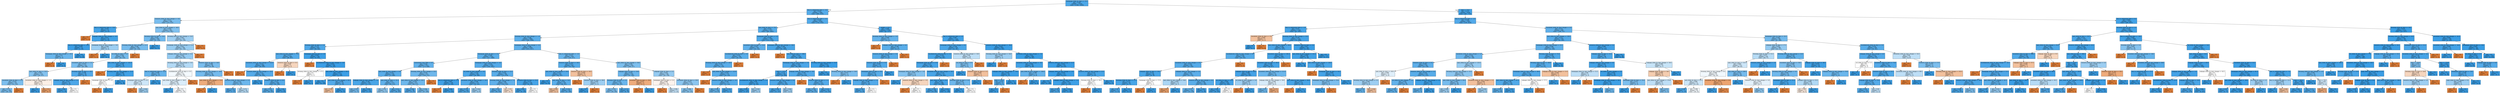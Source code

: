 digraph Tree {
node [shape=box, style="filled", color="black"] ;
0 [label="homepage_clicks_by_days <= 13.5\ngini = 0.165\nsamples = 15324\nvalue = [1386, 13938]", fillcolor="#399de5e6"] ;
1 [label="due_vs_submission_date <= -6.5\ngini = 0.219\nsamples = 7084\nvalue = [889, 6195]", fillcolor="#399de5da"] ;
0 -> 1 [labeldistance=2.5, labelangle=45, headlabel="True"] ;
2 [label="resource_clicks_by_days_change <= -6.5\ngini = 0.371\nsamples = 548\nvalue = [135, 413]", fillcolor="#399de5ac"] ;
1 -> 2 ;
3 [label="due_vs_submission_date <= -25.0\ngini = 0.103\nsamples = 55\nvalue = [3, 52]", fillcolor="#399de5f0"] ;
2 -> 3 ;
4 [label="gini = 0.0\nsamples = 1\nvalue = [1, 0]", fillcolor="#e58139ff"] ;
3 -> 4 ;
5 [label="subpage_clicks_by_days_change <= -0.5\ngini = 0.071\nsamples = 54\nvalue = [2, 52]", fillcolor="#399de5f5"] ;
3 -> 5 ;
6 [label="due_vs_submission_date <= -20.5\ngini = 0.038\nsamples = 51\nvalue = [1, 50]", fillcolor="#399de5fa"] ;
5 -> 6 ;
7 [label="homepage_clicks_by_days_change <= -25.5\ngini = 0.32\nsamples = 5\nvalue = [1, 4]", fillcolor="#399de5bf"] ;
6 -> 7 ;
8 [label="gini = 0.0\nsamples = 1\nvalue = [1, 0]", fillcolor="#e58139ff"] ;
7 -> 8 ;
9 [label="gini = 0.0\nsamples = 4\nvalue = [0, 4]", fillcolor="#399de5ff"] ;
7 -> 9 ;
10 [label="gini = 0.0\nsamples = 46\nvalue = [0, 46]", fillcolor="#399de5ff"] ;
6 -> 10 ;
11 [label="homepage_clicks_by_days_change <= -8.0\ngini = 0.444\nsamples = 3\nvalue = [1, 2]", fillcolor="#399de57f"] ;
5 -> 11 ;
12 [label="gini = 0.0\nsamples = 1\nvalue = [1, 0]", fillcolor="#e58139ff"] ;
11 -> 12 ;
13 [label="gini = 0.0\nsamples = 2\nvalue = [0, 2]", fillcolor="#399de5ff"] ;
11 -> 13 ;
14 [label="quiz_clicks_by_days_change <= -48.5\ngini = 0.392\nsamples = 493\nvalue = [132, 361]", fillcolor="#399de5a2"] ;
2 -> 14 ;
15 [label="forumng_clicks_by_days <= 16.5\ngini = 0.347\nsamples = 300\nvalue = [67, 233]", fillcolor="#399de5b6"] ;
14 -> 15 ;
16 [label="forumng_clicks_by_days_change <= 11.5\ngini = 0.361\nsamples = 283\nvalue = [67, 216]", fillcolor="#399de5b0"] ;
15 -> 16 ;
17 [label="url_clicks_by_days <= 0.5\ngini = 0.356\nsamples = 281\nvalue = [65, 216]", fillcolor="#399de5b2"] ;
16 -> 17 ;
18 [label="oucontent_clicks_by_days <= 5.5\ngini = 0.375\nsamples = 252\nvalue = [63, 189]", fillcolor="#399de5aa"] ;
17 -> 18 ;
19 [label="quiz_clicks_by_days <= 10.0\ngini = 0.397\nsamples = 216\nvalue = [59, 157]", fillcolor="#399de59f"] ;
18 -> 19 ;
20 [label="oucontent_clicks_by_days <= 4.5\ngini = 0.379\nsamples = 201\nvalue = [51, 150]", fillcolor="#399de5a8"] ;
19 -> 20 ;
21 [label="gini = 0.371\nsamples = 199\nvalue = [49, 150]", fillcolor="#399de5ac"] ;
20 -> 21 ;
22 [label="gini = 0.0\nsamples = 2\nvalue = [2, 0]", fillcolor="#e58139ff"] ;
20 -> 22 ;
23 [label="oucontent_clicks_by_days_change <= -1.5\ngini = 0.498\nsamples = 15\nvalue = [8, 7]", fillcolor="#e5813920"] ;
19 -> 23 ;
24 [label="gini = 0.0\nsamples = 5\nvalue = [0, 5]", fillcolor="#399de5ff"] ;
23 -> 24 ;
25 [label="gini = 0.32\nsamples = 10\nvalue = [8, 2]", fillcolor="#e58139bf"] ;
23 -> 25 ;
26 [label="forumng_clicks_by_days <= 10.5\ngini = 0.198\nsamples = 36\nvalue = [4, 32]", fillcolor="#399de5df"] ;
18 -> 26 ;
27 [label="subpage_clicks_by_days_change <= 5.5\ngini = 0.157\nsamples = 35\nvalue = [3, 32]", fillcolor="#399de5e7"] ;
26 -> 27 ;
28 [label="gini = 0.062\nsamples = 31\nvalue = [1, 30]", fillcolor="#399de5f6"] ;
27 -> 28 ;
29 [label="gini = 0.5\nsamples = 4\nvalue = [2, 2]", fillcolor="#e5813900"] ;
27 -> 29 ;
30 [label="gini = 0.0\nsamples = 1\nvalue = [1, 0]", fillcolor="#e58139ff"] ;
26 -> 30 ;
31 [label="quiz_clicks_by_days_change <= -231.0\ngini = 0.128\nsamples = 29\nvalue = [2, 27]", fillcolor="#399de5ec"] ;
17 -> 31 ;
32 [label="gini = 0.0\nsamples = 1\nvalue = [1, 0]", fillcolor="#e58139ff"] ;
31 -> 32 ;
33 [label="forumng_clicks_by_days_change <= -11.5\ngini = 0.069\nsamples = 28\nvalue = [1, 27]", fillcolor="#399de5f6"] ;
31 -> 33 ;
34 [label="homepage_clicks_by_days <= 3.5\ngini = 0.5\nsamples = 2\nvalue = [1, 1]", fillcolor="#e5813900"] ;
33 -> 34 ;
35 [label="gini = 0.0\nsamples = 1\nvalue = [1, 0]", fillcolor="#e58139ff"] ;
34 -> 35 ;
36 [label="gini = 0.0\nsamples = 1\nvalue = [0, 1]", fillcolor="#399de5ff"] ;
34 -> 36 ;
37 [label="gini = 0.0\nsamples = 26\nvalue = [0, 26]", fillcolor="#399de5ff"] ;
33 -> 37 ;
38 [label="gini = 0.0\nsamples = 2\nvalue = [2, 0]", fillcolor="#e58139ff"] ;
16 -> 38 ;
39 [label="gini = 0.0\nsamples = 17\nvalue = [0, 17]", fillcolor="#399de5ff"] ;
15 -> 39 ;
40 [label="forumng_clicks_by_days_change <= 14.5\ngini = 0.447\nsamples = 193\nvalue = [65, 128]", fillcolor="#399de57e"] ;
14 -> 40 ;
41 [label="homepage_clicks_by_days_change <= 11.0\ngini = 0.437\nsamples = 189\nvalue = [61, 128]", fillcolor="#399de585"] ;
40 -> 41 ;
42 [label="subpage_clicks_by_days_change <= -0.5\ngini = 0.432\nsamples = 187\nvalue = [59, 128]", fillcolor="#399de589"] ;
41 -> 42 ;
43 [label="forumng_clicks_by_days_change <= -0.5\ngini = 0.472\nsamples = 97\nvalue = [37, 60]", fillcolor="#399de562"] ;
42 -> 43 ;
44 [label="due_vs_submission_date <= -12.0\ngini = 0.298\nsamples = 33\nvalue = [6, 27]", fillcolor="#399de5c6"] ;
43 -> 44 ;
45 [label="homepage_clicks_by_days <= 0.5\ngini = 0.49\nsamples = 14\nvalue = [6, 8]", fillcolor="#399de540"] ;
44 -> 45 ;
46 [label="gini = 0.0\nsamples = 2\nvalue = [2, 0]", fillcolor="#e58139ff"] ;
45 -> 46 ;
47 [label="gini = 0.444\nsamples = 12\nvalue = [4, 8]", fillcolor="#399de57f"] ;
45 -> 47 ;
48 [label="gini = 0.0\nsamples = 19\nvalue = [0, 19]", fillcolor="#399de5ff"] ;
44 -> 48 ;
49 [label="oucollaborate_clicks_by_days <= 0.5\ngini = 0.5\nsamples = 64\nvalue = [31, 33]", fillcolor="#399de50f"] ;
43 -> 49 ;
50 [label="quiz_clicks_by_days_change <= -44.0\ngini = 0.495\nsamples = 60\nvalue = [27, 33]", fillcolor="#399de52e"] ;
49 -> 50 ;
51 [label="gini = 0.0\nsamples = 5\nvalue = [0, 5]", fillcolor="#399de5ff"] ;
50 -> 51 ;
52 [label="gini = 0.5\nsamples = 55\nvalue = [27, 28]", fillcolor="#399de509"] ;
50 -> 52 ;
53 [label="gini = 0.0\nsamples = 4\nvalue = [4, 0]", fillcolor="#e58139ff"] ;
49 -> 53 ;
54 [label="resource_clicks_by_days <= 16.0\ngini = 0.369\nsamples = 90\nvalue = [22, 68]", fillcolor="#399de5ac"] ;
42 -> 54 ;
55 [label="forumng_clicks_by_days_change <= -16.0\ngini = 0.351\nsamples = 88\nvalue = [20, 68]", fillcolor="#399de5b4"] ;
54 -> 55 ;
56 [label="quiz_clicks_by_days_change <= 15.0\ngini = 0.375\nsamples = 4\nvalue = [3, 1]", fillcolor="#e58139aa"] ;
55 -> 56 ;
57 [label="gini = 0.0\nsamples = 3\nvalue = [3, 0]", fillcolor="#e58139ff"] ;
56 -> 57 ;
58 [label="gini = 0.0\nsamples = 1\nvalue = [0, 1]", fillcolor="#399de5ff"] ;
56 -> 58 ;
59 [label="resource_clicks_by_days_change <= 2.5\ngini = 0.323\nsamples = 84\nvalue = [17, 67]", fillcolor="#399de5be"] ;
55 -> 59 ;
60 [label="gini = 0.212\nsamples = 58\nvalue = [7, 51]", fillcolor="#399de5dc"] ;
59 -> 60 ;
61 [label="gini = 0.473\nsamples = 26\nvalue = [10, 16]", fillcolor="#399de560"] ;
59 -> 61 ;
62 [label="gini = 0.0\nsamples = 2\nvalue = [2, 0]", fillcolor="#e58139ff"] ;
54 -> 62 ;
63 [label="gini = 0.0\nsamples = 2\nvalue = [2, 0]", fillcolor="#e58139ff"] ;
41 -> 63 ;
64 [label="gini = 0.0\nsamples = 4\nvalue = [4, 0]", fillcolor="#e58139ff"] ;
40 -> 64 ;
65 [label="due_vs_submission_date <= 0.5\ngini = 0.204\nsamples = 6536\nvalue = [754, 5782]", fillcolor="#399de5de"] ;
1 -> 65 ;
66 [label="quiz_clicks_by_days <= 75.5\ngini = 0.226\nsamples = 5337\nvalue = [692, 4645]", fillcolor="#399de5d9"] ;
65 -> 66 ;
67 [label="forumng_clicks_by_days_change <= -1.5\ngini = 0.246\nsamples = 3968\nvalue = [569, 3399]", fillcolor="#399de5d4"] ;
66 -> 67 ;
68 [label="forumng_clicks_by_days <= 2.5\ngini = 0.174\nsamples = 932\nvalue = [90, 842]", fillcolor="#399de5e4"] ;
67 -> 68 ;
69 [label="quiz_clicks_by_days_change <= 74.5\ngini = 0.217\nsamples = 693\nvalue = [86, 607]", fillcolor="#399de5db"] ;
68 -> 69 ;
70 [label="oucontent_clicks_by_days_change <= -155.0\ngini = 0.212\nsamples = 688\nvalue = [83, 605]", fillcolor="#399de5dc"] ;
69 -> 70 ;
71 [label="gini = 0.0\nsamples = 1\nvalue = [1, 0]", fillcolor="#e58139ff"] ;
70 -> 71 ;
72 [label="resource_clicks_by_days_change <= -13.5\ngini = 0.21\nsamples = 687\nvalue = [82, 605]", fillcolor="#399de5dc"] ;
70 -> 72 ;
73 [label="gini = 0.0\nsamples = 39\nvalue = [0, 39]", fillcolor="#399de5ff"] ;
72 -> 73 ;
74 [label="resource_clicks_by_days <= 6.5\ngini = 0.221\nsamples = 648\nvalue = [82, 566]", fillcolor="#399de5da"] ;
72 -> 74 ;
75 [label="gini = 0.237\nsamples = 583\nvalue = [80, 503]", fillcolor="#399de5d6"] ;
74 -> 75 ;
76 [label="gini = 0.06\nsamples = 65\nvalue = [2, 63]", fillcolor="#399de5f7"] ;
74 -> 76 ;
77 [label="resource_clicks_by_days <= 0.5\ngini = 0.48\nsamples = 5\nvalue = [3, 2]", fillcolor="#e5813955"] ;
69 -> 77 ;
78 [label="gini = 0.0\nsamples = 3\nvalue = [3, 0]", fillcolor="#e58139ff"] ;
77 -> 78 ;
79 [label="gini = 0.0\nsamples = 2\nvalue = [0, 2]", fillcolor="#399de5ff"] ;
77 -> 79 ;
80 [label="homepage_clicks_by_days <= 1.0\ngini = 0.033\nsamples = 239\nvalue = [4, 235]", fillcolor="#399de5fb"] ;
68 -> 80 ;
81 [label="gini = 0.0\nsamples = 1\nvalue = [1, 0]", fillcolor="#e58139ff"] ;
80 -> 81 ;
82 [label="oucollaborate_clicks_by_days_change <= -5.0\ngini = 0.025\nsamples = 238\nvalue = [3, 235]", fillcolor="#399de5fc"] ;
80 -> 82 ;
83 [label="forumng_clicks_by_days_change <= -27.5\ngini = 0.5\nsamples = 2\nvalue = [1, 1]", fillcolor="#e5813900"] ;
82 -> 83 ;
84 [label="gini = 0.0\nsamples = 1\nvalue = [1, 0]", fillcolor="#e58139ff"] ;
83 -> 84 ;
85 [label="gini = 0.0\nsamples = 1\nvalue = [0, 1]", fillcolor="#399de5ff"] ;
83 -> 85 ;
86 [label="quiz_clicks_by_days_change <= 63.5\ngini = 0.017\nsamples = 236\nvalue = [2, 234]", fillcolor="#399de5fd"] ;
82 -> 86 ;
87 [label="gini = 0.0\nsamples = 218\nvalue = [0, 218]", fillcolor="#399de5ff"] ;
86 -> 87 ;
88 [label="quiz_clicks_by_days_change <= 65.5\ngini = 0.198\nsamples = 18\nvalue = [2, 16]", fillcolor="#399de5df"] ;
86 -> 88 ;
89 [label="gini = 0.444\nsamples = 3\nvalue = [2, 1]", fillcolor="#e581397f"] ;
88 -> 89 ;
90 [label="gini = 0.0\nsamples = 15\nvalue = [0, 15]", fillcolor="#399de5ff"] ;
88 -> 90 ;
91 [label="homepage_clicks_by_days_change <= 4.5\ngini = 0.266\nsamples = 3036\nvalue = [479, 2557]", fillcolor="#399de5cf"] ;
67 -> 91 ;
92 [label="homepage_clicks_by_days <= 5.5\ngini = 0.246\nsamples = 2203\nvalue = [317, 1886]", fillcolor="#399de5d4"] ;
91 -> 92 ;
93 [label="assessment_type_TMA <= 0.5\ngini = 0.282\nsamples = 1011\nvalue = [172, 839]", fillcolor="#399de5cb"] ;
92 -> 93 ;
94 [label="quiz_clicks_by_days_change <= 4.0\ngini = 0.233\nsamples = 536\nvalue = [72, 464]", fillcolor="#399de5d7"] ;
93 -> 94 ;
95 [label="subpage_clicks_by_days_change <= -7.5\ngini = 0.136\nsamples = 163\nvalue = [12, 151]", fillcolor="#399de5eb"] ;
94 -> 95 ;
96 [label="gini = 0.351\nsamples = 22\nvalue = [5, 17]", fillcolor="#399de5b4"] ;
95 -> 96 ;
97 [label="gini = 0.094\nsamples = 141\nvalue = [7, 134]", fillcolor="#399de5f2"] ;
95 -> 97 ;
98 [label="quiz_clicks_by_days <= 31.5\ngini = 0.27\nsamples = 373\nvalue = [60, 313]", fillcolor="#399de5ce"] ;
94 -> 98 ;
99 [label="gini = 0.421\nsamples = 73\nvalue = [22, 51]", fillcolor="#399de591"] ;
98 -> 99 ;
100 [label="gini = 0.221\nsamples = 300\nvalue = [38, 262]", fillcolor="#399de5da"] ;
98 -> 100 ;
101 [label="forumng_clicks_by_days_change <= 23.5\ngini = 0.332\nsamples = 475\nvalue = [100, 375]", fillcolor="#399de5bb"] ;
93 -> 101 ;
102 [label="quiz_clicks_by_days_change <= -91.5\ngini = 0.329\nsamples = 473\nvalue = [98, 375]", fillcolor="#399de5bc"] ;
101 -> 102 ;
103 [label="gini = 0.199\nsamples = 98\nvalue = [11, 87]", fillcolor="#399de5df"] ;
102 -> 103 ;
104 [label="gini = 0.356\nsamples = 375\nvalue = [87, 288]", fillcolor="#399de5b2"] ;
102 -> 104 ;
105 [label="gini = 0.0\nsamples = 2\nvalue = [2, 0]", fillcolor="#e58139ff"] ;
101 -> 105 ;
106 [label="homepage_clicks_by_days_change <= -4.5\ngini = 0.214\nsamples = 1192\nvalue = [145, 1047]", fillcolor="#399de5dc"] ;
92 -> 106 ;
107 [label="url_clicks_by_days_change <= -0.5\ngini = 0.154\nsamples = 403\nvalue = [34, 369]", fillcolor="#399de5e8"] ;
106 -> 107 ;
108 [label="due_vs_submission_date <= -5.5\ngini = 0.061\nsamples = 128\nvalue = [4, 124]", fillcolor="#399de5f7"] ;
107 -> 108 ;
109 [label="gini = 0.0\nsamples = 1\nvalue = [1, 0]", fillcolor="#e58139ff"] ;
108 -> 109 ;
110 [label="gini = 0.046\nsamples = 127\nvalue = [3, 124]", fillcolor="#399de5f9"] ;
108 -> 110 ;
111 [label="oucontent_clicks_by_days_change <= 14.5\ngini = 0.194\nsamples = 275\nvalue = [30, 245]", fillcolor="#399de5e0"] ;
107 -> 111 ;
112 [label="gini = 0.178\nsamples = 263\nvalue = [26, 237]", fillcolor="#399de5e3"] ;
111 -> 112 ;
113 [label="gini = 0.444\nsamples = 12\nvalue = [4, 8]", fillcolor="#399de57f"] ;
111 -> 113 ;
114 [label="forumng_clicks_by_days <= 11.5\ngini = 0.242\nsamples = 789\nvalue = [111, 678]", fillcolor="#399de5d5"] ;
106 -> 114 ;
115 [label="forumng_clicks_by_days_change <= 7.5\ngini = 0.266\nsamples = 653\nvalue = [103, 550]", fillcolor="#399de5cf"] ;
114 -> 115 ;
116 [label="gini = 0.252\nsamples = 637\nvalue = [94, 543]", fillcolor="#399de5d3"] ;
115 -> 116 ;
117 [label="gini = 0.492\nsamples = 16\nvalue = [9, 7]", fillcolor="#e5813939"] ;
115 -> 117 ;
118 [label="resource_clicks_by_days <= 15.5\ngini = 0.111\nsamples = 136\nvalue = [8, 128]", fillcolor="#399de5ef"] ;
114 -> 118 ;
119 [label="gini = 0.087\nsamples = 132\nvalue = [6, 126]", fillcolor="#399de5f3"] ;
118 -> 119 ;
120 [label="gini = 0.5\nsamples = 4\nvalue = [2, 2]", fillcolor="#e5813900"] ;
118 -> 120 ;
121 [label="due_vs_submission_date <= -2.5\ngini = 0.313\nsamples = 833\nvalue = [162, 671]", fillcolor="#399de5c1"] ;
91 -> 121 ;
122 [label="resource_clicks_by_days <= 16.5\ngini = 0.227\nsamples = 407\nvalue = [53, 354]", fillcolor="#399de5d9"] ;
121 -> 122 ;
123 [label="quiz_clicks_by_days_change <= 10.0\ngini = 0.215\nsamples = 401\nvalue = [49, 352]", fillcolor="#399de5dc"] ;
122 -> 123 ;
124 [label="gini = 0.0\nsamples = 51\nvalue = [0, 51]", fillcolor="#399de5ff"] ;
123 -> 124 ;
125 [label="quiz_clicks_by_days <= 14.5\ngini = 0.241\nsamples = 350\nvalue = [49, 301]", fillcolor="#399de5d5"] ;
123 -> 125 ;
126 [label="gini = 0.444\nsamples = 3\nvalue = [2, 1]", fillcolor="#e581397f"] ;
125 -> 126 ;
127 [label="gini = 0.234\nsamples = 347\nvalue = [47, 300]", fillcolor="#399de5d7"] ;
125 -> 127 ;
128 [label="resource_clicks_by_days <= 20.5\ngini = 0.444\nsamples = 6\nvalue = [4, 2]", fillcolor="#e581397f"] ;
122 -> 128 ;
129 [label="gini = 0.0\nsamples = 3\nvalue = [3, 0]", fillcolor="#e58139ff"] ;
128 -> 129 ;
130 [label="resource_clicks_by_days <= 30.0\ngini = 0.444\nsamples = 3\nvalue = [1, 2]", fillcolor="#399de57f"] ;
128 -> 130 ;
131 [label="gini = 0.0\nsamples = 2\nvalue = [0, 2]", fillcolor="#399de5ff"] ;
130 -> 131 ;
132 [label="gini = 0.0\nsamples = 1\nvalue = [1, 0]", fillcolor="#e58139ff"] ;
130 -> 132 ;
133 [label="quiz_clicks_by_days_change <= 36.5\ngini = 0.381\nsamples = 426\nvalue = [109, 317]", fillcolor="#399de5a7"] ;
121 -> 133 ;
134 [label="subpage_clicks_by_days <= 19.0\ngini = 0.325\nsamples = 230\nvalue = [47, 183]", fillcolor="#399de5be"] ;
133 -> 134 ;
135 [label="forumng_clicks_by_days <= 2.5\ngini = 0.314\nsamples = 226\nvalue = [44, 182]", fillcolor="#399de5c1"] ;
134 -> 135 ;
136 [label="gini = 0.378\nsamples = 142\nvalue = [36, 106]", fillcolor="#399de5a8"] ;
135 -> 136 ;
137 [label="gini = 0.172\nsamples = 84\nvalue = [8, 76]", fillcolor="#399de5e4"] ;
135 -> 137 ;
138 [label="oucontent_clicks_by_days <= 29.0\ngini = 0.375\nsamples = 4\nvalue = [3, 1]", fillcolor="#e58139aa"] ;
134 -> 138 ;
139 [label="gini = 0.0\nsamples = 3\nvalue = [3, 0]", fillcolor="#e58139ff"] ;
138 -> 139 ;
140 [label="gini = 0.0\nsamples = 1\nvalue = [0, 1]", fillcolor="#399de5ff"] ;
138 -> 140 ;
141 [label="subpage_clicks_by_days <= 2.5\ngini = 0.433\nsamples = 196\nvalue = [62, 134]", fillcolor="#399de589"] ;
133 -> 141 ;
142 [label="homepage_clicks_by_days <= 5.5\ngini = 0.499\nsamples = 21\nvalue = [11, 10]", fillcolor="#e5813917"] ;
141 -> 142 ;
143 [label="gini = 0.0\nsamples = 4\nvalue = [4, 0]", fillcolor="#e58139ff"] ;
142 -> 143 ;
144 [label="gini = 0.484\nsamples = 17\nvalue = [7, 10]", fillcolor="#399de54d"] ;
142 -> 144 ;
145 [label="oucontent_clicks_by_days <= 20.0\ngini = 0.413\nsamples = 175\nvalue = [51, 124]", fillcolor="#399de596"] ;
141 -> 145 ;
146 [label="gini = 0.406\nsamples = 173\nvalue = [49, 124]", fillcolor="#399de59a"] ;
145 -> 146 ;
147 [label="gini = 0.0\nsamples = 2\nvalue = [2, 0]", fillcolor="#e58139ff"] ;
145 -> 147 ;
148 [label="homepage_clicks_by_days <= 5.5\ngini = 0.164\nsamples = 1369\nvalue = [123, 1246]", fillcolor="#399de5e6"] ;
66 -> 148 ;
149 [label="oucontent_clicks_by_days <= 23.0\ngini = 0.267\nsamples = 183\nvalue = [29, 154]", fillcolor="#399de5cf"] ;
148 -> 149 ;
150 [label="oucollaborate_clicks_by_days <= 3.5\ngini = 0.247\nsamples = 180\nvalue = [26, 154]", fillcolor="#399de5d4"] ;
149 -> 150 ;
151 [label="forumng_clicks_by_days_change <= -43.0\ngini = 0.24\nsamples = 179\nvalue = [25, 154]", fillcolor="#399de5d6"] ;
150 -> 151 ;
152 [label="gini = 0.0\nsamples = 1\nvalue = [1, 0]", fillcolor="#e58139ff"] ;
151 -> 152 ;
153 [label="quiz_clicks_by_days_change <= -113.0\ngini = 0.233\nsamples = 178\nvalue = [24, 154]", fillcolor="#399de5d7"] ;
151 -> 153 ;
154 [label="gini = 0.0\nsamples = 1\nvalue = [1, 0]", fillcolor="#e58139ff"] ;
153 -> 154 ;
155 [label="resource_clicks_by_days_change <= -0.5\ngini = 0.226\nsamples = 177\nvalue = [23, 154]", fillcolor="#399de5d9"] ;
153 -> 155 ;
156 [label="gini = 0.295\nsamples = 100\nvalue = [18, 82]", fillcolor="#399de5c7"] ;
155 -> 156 ;
157 [label="gini = 0.121\nsamples = 77\nvalue = [5, 72]", fillcolor="#399de5ed"] ;
155 -> 157 ;
158 [label="gini = 0.0\nsamples = 1\nvalue = [1, 0]", fillcolor="#e58139ff"] ;
150 -> 158 ;
159 [label="gini = 0.0\nsamples = 3\nvalue = [3, 0]", fillcolor="#e58139ff"] ;
149 -> 159 ;
160 [label="homepage_clicks_by_days_change <= -50.5\ngini = 0.146\nsamples = 1186\nvalue = [94, 1092]", fillcolor="#399de5e9"] ;
148 -> 160 ;
161 [label="gini = 0.0\nsamples = 1\nvalue = [1, 0]", fillcolor="#e58139ff"] ;
160 -> 161 ;
162 [label="quiz_clicks_by_days <= 199.5\ngini = 0.145\nsamples = 1185\nvalue = [93, 1092]", fillcolor="#399de5e9"] ;
160 -> 162 ;
163 [label="homepage_clicks_by_days_change <= 2.5\ngini = 0.159\nsamples = 1055\nvalue = [92, 963]", fillcolor="#399de5e7"] ;
162 -> 163 ;
164 [label="date <= 123.0\ngini = 0.114\nsamples = 542\nvalue = [33, 509]", fillcolor="#399de5ee"] ;
163 -> 164 ;
165 [label="oucollaborate_clicks_by_days_change <= 2.5\ngini = 0.06\nsamples = 257\nvalue = [8, 249]", fillcolor="#399de5f7"] ;
164 -> 165 ;
166 [label="gini = 0.054\nsamples = 254\nvalue = [7, 247]", fillcolor="#399de5f8"] ;
165 -> 166 ;
167 [label="gini = 0.444\nsamples = 3\nvalue = [1, 2]", fillcolor="#399de57f"] ;
165 -> 167 ;
168 [label="resource_clicks_by_days_change <= 4.5\ngini = 0.16\nsamples = 285\nvalue = [25, 260]", fillcolor="#399de5e6"] ;
164 -> 168 ;
169 [label="gini = 0.142\nsamples = 273\nvalue = [21, 252]", fillcolor="#399de5ea"] ;
168 -> 169 ;
170 [label="gini = 0.444\nsamples = 12\nvalue = [4, 8]", fillcolor="#399de57f"] ;
168 -> 170 ;
171 [label="subpage_clicks_by_days_change <= -9.0\ngini = 0.204\nsamples = 513\nvalue = [59, 454]", fillcolor="#399de5de"] ;
163 -> 171 ;
172 [label="gini = 0.0\nsamples = 1\nvalue = [1, 0]", fillcolor="#e58139ff"] ;
171 -> 172 ;
173 [label="resource_clicks_by_days <= 1.5\ngini = 0.201\nsamples = 512\nvalue = [58, 454]", fillcolor="#399de5de"] ;
171 -> 173 ;
174 [label="gini = 0.256\nsamples = 265\nvalue = [40, 225]", fillcolor="#399de5d2"] ;
173 -> 174 ;
175 [label="gini = 0.135\nsamples = 247\nvalue = [18, 229]", fillcolor="#399de5eb"] ;
173 -> 175 ;
176 [label="forumng_clicks_by_days_change <= 15.0\ngini = 0.015\nsamples = 130\nvalue = [1, 129]", fillcolor="#399de5fd"] ;
162 -> 176 ;
177 [label="gini = 0.0\nsamples = 126\nvalue = [0, 126]", fillcolor="#399de5ff"] ;
176 -> 177 ;
178 [label="forumng_clicks_by_days_change <= 18.0\ngini = 0.375\nsamples = 4\nvalue = [1, 3]", fillcolor="#399de5aa"] ;
176 -> 178 ;
179 [label="gini = 0.0\nsamples = 1\nvalue = [1, 0]", fillcolor="#e58139ff"] ;
178 -> 179 ;
180 [label="gini = 0.0\nsamples = 3\nvalue = [0, 3]", fillcolor="#399de5ff"] ;
178 -> 180 ;
181 [label="weight <= 8.5\ngini = 0.098\nsamples = 1199\nvalue = [62, 1137]", fillcolor="#399de5f1"] ;
65 -> 181 ;
182 [label="forumng_clicks_by_days_change <= -5.5\ngini = 0.289\nsamples = 57\nvalue = [10, 47]", fillcolor="#399de5c9"] ;
181 -> 182 ;
183 [label="gini = 0.0\nsamples = 2\nvalue = [2, 0]", fillcolor="#e58139ff"] ;
182 -> 183 ;
184 [label="subpage_clicks_by_days_change <= 8.5\ngini = 0.249\nsamples = 55\nvalue = [8, 47]", fillcolor="#399de5d4"] ;
182 -> 184 ;
185 [label="resource_clicks_by_days_change <= 3.5\ngini = 0.226\nsamples = 54\nvalue = [7, 47]", fillcolor="#399de5d9"] ;
184 -> 185 ;
186 [label="resource_clicks_by_days <= 0.5\ngini = 0.201\nsamples = 53\nvalue = [6, 47]", fillcolor="#399de5de"] ;
185 -> 186 ;
187 [label="homepage_clicks_by_days <= 6.5\ngini = 0.227\nsamples = 46\nvalue = [6, 40]", fillcolor="#399de5d9"] ;
186 -> 187 ;
188 [label="subpage_clicks_by_days_change <= 1.5\ngini = 0.198\nsamples = 45\nvalue = [5, 40]", fillcolor="#399de5df"] ;
187 -> 188 ;
189 [label="gini = 0.169\nsamples = 43\nvalue = [4, 39]", fillcolor="#399de5e5"] ;
188 -> 189 ;
190 [label="gini = 0.5\nsamples = 2\nvalue = [1, 1]", fillcolor="#e5813900"] ;
188 -> 190 ;
191 [label="gini = 0.0\nsamples = 1\nvalue = [1, 0]", fillcolor="#e58139ff"] ;
187 -> 191 ;
192 [label="gini = 0.0\nsamples = 7\nvalue = [0, 7]", fillcolor="#399de5ff"] ;
186 -> 192 ;
193 [label="gini = 0.0\nsamples = 1\nvalue = [1, 0]", fillcolor="#e58139ff"] ;
185 -> 193 ;
194 [label="gini = 0.0\nsamples = 1\nvalue = [1, 0]", fillcolor="#e58139ff"] ;
184 -> 194 ;
195 [label="due_vs_submission_date <= 1.5\ngini = 0.087\nsamples = 1142\nvalue = [52, 1090]", fillcolor="#399de5f3"] ;
181 -> 195 ;
196 [label="homepage_clicks_by_days_change <= 8.5\ngini = 0.144\nsamples = 539\nvalue = [42, 497]", fillcolor="#399de5e9"] ;
195 -> 196 ;
197 [label="oucollaborate_clicks_by_days <= 5.5\ngini = 0.133\nsamples = 529\nvalue = [38, 491]", fillcolor="#399de5eb"] ;
196 -> 197 ;
198 [label="homepage_clicks_by_days <= 0.5\ngini = 0.13\nsamples = 528\nvalue = [37, 491]", fillcolor="#399de5ec"] ;
197 -> 198 ;
199 [label="homepage_clicks_by_days_change <= -2.0\ngini = 0.397\nsamples = 11\nvalue = [3, 8]", fillcolor="#399de59f"] ;
198 -> 199 ;
200 [label="gini = 0.0\nsamples = 6\nvalue = [0, 6]", fillcolor="#399de5ff"] ;
199 -> 200 ;
201 [label="resource_clicks_by_days_change <= -0.5\ngini = 0.48\nsamples = 5\nvalue = [3, 2]", fillcolor="#e5813955"] ;
199 -> 201 ;
202 [label="gini = 0.0\nsamples = 1\nvalue = [1, 0]", fillcolor="#e58139ff"] ;
201 -> 202 ;
203 [label="gini = 0.5\nsamples = 4\nvalue = [2, 2]", fillcolor="#e5813900"] ;
201 -> 203 ;
204 [label="oucontent_clicks_by_days_change <= 19.5\ngini = 0.123\nsamples = 517\nvalue = [34, 483]", fillcolor="#399de5ed"] ;
198 -> 204 ;
205 [label="quiz_clicks_by_days <= 8.5\ngini = 0.113\nsamples = 498\nvalue = [30, 468]", fillcolor="#399de5ef"] ;
204 -> 205 ;
206 [label="gini = 0.138\nsamples = 389\nvalue = [29, 360]", fillcolor="#399de5ea"] ;
205 -> 206 ;
207 [label="gini = 0.018\nsamples = 109\nvalue = [1, 108]", fillcolor="#399de5fd"] ;
205 -> 207 ;
208 [label="forumng_clicks_by_days <= 4.5\ngini = 0.332\nsamples = 19\nvalue = [4, 15]", fillcolor="#399de5bb"] ;
204 -> 208 ;
209 [label="gini = 0.0\nsamples = 11\nvalue = [0, 11]", fillcolor="#399de5ff"] ;
208 -> 209 ;
210 [label="gini = 0.5\nsamples = 8\nvalue = [4, 4]", fillcolor="#e5813900"] ;
208 -> 210 ;
211 [label="gini = 0.0\nsamples = 1\nvalue = [1, 0]", fillcolor="#e58139ff"] ;
197 -> 211 ;
212 [label="resource_clicks_by_days_change <= 16.0\ngini = 0.48\nsamples = 10\nvalue = [4, 6]", fillcolor="#399de555"] ;
196 -> 212 ;
213 [label="url_clicks_by_days <= 0.5\ngini = 0.375\nsamples = 8\nvalue = [2, 6]", fillcolor="#399de5aa"] ;
212 -> 213 ;
214 [label="gini = 0.0\nsamples = 5\nvalue = [0, 5]", fillcolor="#399de5ff"] ;
213 -> 214 ;
215 [label="resource_clicks_by_days <= 1.5\ngini = 0.444\nsamples = 3\nvalue = [2, 1]", fillcolor="#e581397f"] ;
213 -> 215 ;
216 [label="gini = 0.0\nsamples = 1\nvalue = [0, 1]", fillcolor="#399de5ff"] ;
215 -> 216 ;
217 [label="gini = 0.0\nsamples = 2\nvalue = [2, 0]", fillcolor="#e58139ff"] ;
215 -> 217 ;
218 [label="gini = 0.0\nsamples = 2\nvalue = [2, 0]", fillcolor="#e58139ff"] ;
212 -> 218 ;
219 [label="resource_clicks_by_days_change <= -36.0\ngini = 0.033\nsamples = 603\nvalue = [10, 593]", fillcolor="#399de5fb"] ;
195 -> 219 ;
220 [label="forumng_clicks_by_days_change <= 24.0\ngini = 0.444\nsamples = 3\nvalue = [1, 2]", fillcolor="#399de57f"] ;
219 -> 220 ;
221 [label="gini = 0.0\nsamples = 2\nvalue = [0, 2]", fillcolor="#399de5ff"] ;
220 -> 221 ;
222 [label="gini = 0.0\nsamples = 1\nvalue = [1, 0]", fillcolor="#e58139ff"] ;
220 -> 222 ;
223 [label="oucontent_clicks_by_days_change <= -7.5\ngini = 0.03\nsamples = 600\nvalue = [9, 591]", fillcolor="#399de5fb"] ;
219 -> 223 ;
224 [label="oucontent_clicks_by_days_change <= -9.5\ngini = 0.083\nsamples = 69\nvalue = [3, 66]", fillcolor="#399de5f3"] ;
223 -> 224 ;
225 [label="subpage_clicks_by_days_change <= -14.5\ngini = 0.034\nsamples = 58\nvalue = [1, 57]", fillcolor="#399de5fb"] ;
224 -> 225 ;
226 [label="date <= 154.5\ngini = 0.219\nsamples = 8\nvalue = [1, 7]", fillcolor="#399de5db"] ;
225 -> 226 ;
227 [label="gini = 0.0\nsamples = 7\nvalue = [0, 7]", fillcolor="#399de5ff"] ;
226 -> 227 ;
228 [label="gini = 0.0\nsamples = 1\nvalue = [1, 0]", fillcolor="#e58139ff"] ;
226 -> 228 ;
229 [label="gini = 0.0\nsamples = 50\nvalue = [0, 50]", fillcolor="#399de5ff"] ;
225 -> 229 ;
230 [label="quiz_clicks_by_days_change <= -104.0\ngini = 0.298\nsamples = 11\nvalue = [2, 9]", fillcolor="#399de5c6"] ;
224 -> 230 ;
231 [label="gini = 0.0\nsamples = 2\nvalue = [2, 0]", fillcolor="#e58139ff"] ;
230 -> 231 ;
232 [label="gini = 0.0\nsamples = 9\nvalue = [0, 9]", fillcolor="#399de5ff"] ;
230 -> 232 ;
233 [label="resource_clicks_by_days_change <= 11.5\ngini = 0.022\nsamples = 531\nvalue = [6, 525]", fillcolor="#399de5fc"] ;
223 -> 233 ;
234 [label="subpage_clicks_by_days_change <= -3.5\ngini = 0.019\nsamples = 517\nvalue = [5, 512]", fillcolor="#399de5fd"] ;
233 -> 234 ;
235 [label="gini = 0.0\nsamples = 194\nvalue = [0, 194]", fillcolor="#399de5ff"] ;
234 -> 235 ;
236 [label="subpage_clicks_by_days_change <= -2.5\ngini = 0.03\nsamples = 323\nvalue = [5, 318]", fillcolor="#399de5fb"] ;
234 -> 236 ;
237 [label="gini = 0.139\nsamples = 40\nvalue = [3, 37]", fillcolor="#399de5ea"] ;
236 -> 237 ;
238 [label="gini = 0.014\nsamples = 283\nvalue = [2, 281]", fillcolor="#399de5fd"] ;
236 -> 238 ;
239 [label="resource_clicks_by_days_change <= 12.5\ngini = 0.133\nsamples = 14\nvalue = [1, 13]", fillcolor="#399de5eb"] ;
233 -> 239 ;
240 [label="forumng_clicks_by_days <= 29.5\ngini = 0.5\nsamples = 2\nvalue = [1, 1]", fillcolor="#e5813900"] ;
239 -> 240 ;
241 [label="gini = 0.0\nsamples = 1\nvalue = [1, 0]", fillcolor="#e58139ff"] ;
240 -> 241 ;
242 [label="gini = 0.0\nsamples = 1\nvalue = [0, 1]", fillcolor="#399de5ff"] ;
240 -> 242 ;
243 [label="gini = 0.0\nsamples = 12\nvalue = [0, 12]", fillcolor="#399de5ff"] ;
239 -> 243 ;
244 [label="date <= 25.0\ngini = 0.113\nsamples = 8240\nvalue = [497, 7743]", fillcolor="#399de5ef"] ;
0 -> 244 [labeldistance=2.5, labelangle=-45, headlabel="False"] ;
245 [label="due_vs_submission_date <= -2.5\ngini = 0.199\nsamples = 2047\nvalue = [229, 1818]", fillcolor="#399de5df"] ;
244 -> 245 ;
246 [label="due_vs_submission_date <= -5.5\ngini = 0.131\nsamples = 1148\nvalue = [81, 1067]", fillcolor="#399de5ec"] ;
245 -> 246 ;
247 [label="oucontent_clicks_by_days <= 2.0\ngini = 0.444\nsamples = 3\nvalue = [2, 1]", fillcolor="#e581397f"] ;
246 -> 247 ;
248 [label="gini = 0.0\nsamples = 1\nvalue = [0, 1]", fillcolor="#399de5ff"] ;
247 -> 248 ;
249 [label="gini = 0.0\nsamples = 2\nvalue = [2, 0]", fillcolor="#e58139ff"] ;
247 -> 249 ;
250 [label="forumng_clicks_by_days_change <= 53.5\ngini = 0.128\nsamples = 1145\nvalue = [79, 1066]", fillcolor="#399de5ec"] ;
246 -> 250 ;
251 [label="quiz_clicks_by_days_change <= 80.5\ngini = 0.149\nsamples = 948\nvalue = [77, 871]", fillcolor="#399de5e8"] ;
250 -> 251 ;
252 [label="oucollaborate_clicks_by_days_change <= 6.5\ngini = 0.226\nsamples = 292\nvalue = [38, 254]", fillcolor="#399de5d9"] ;
251 -> 252 ;
253 [label="oucontent_clicks_by_days_change <= 0.5\ngini = 0.222\nsamples = 291\nvalue = [37, 254]", fillcolor="#399de5da"] ;
252 -> 253 ;
254 [label="subpage_clicks_by_days <= 19.5\ngini = 0.133\nsamples = 84\nvalue = [6, 78]", fillcolor="#399de5eb"] ;
253 -> 254 ;
255 [label="forumng_clicks_by_days <= 11.5\ngini = 0.115\nsamples = 82\nvalue = [5, 77]", fillcolor="#399de5ee"] ;
254 -> 255 ;
256 [label="gini = 0.16\nsamples = 57\nvalue = [5, 52]", fillcolor="#399de5e6"] ;
255 -> 256 ;
257 [label="gini = 0.0\nsamples = 25\nvalue = [0, 25]", fillcolor="#399de5ff"] ;
255 -> 257 ;
258 [label="homepage_clicks_by_days <= 27.0\ngini = 0.5\nsamples = 2\nvalue = [1, 1]", fillcolor="#e5813900"] ;
254 -> 258 ;
259 [label="gini = 0.0\nsamples = 1\nvalue = [1, 0]", fillcolor="#e58139ff"] ;
258 -> 259 ;
260 [label="gini = 0.0\nsamples = 1\nvalue = [0, 1]", fillcolor="#399de5ff"] ;
258 -> 260 ;
261 [label="subpage_clicks_by_days_change <= 2.5\ngini = 0.255\nsamples = 207\nvalue = [31, 176]", fillcolor="#399de5d2"] ;
253 -> 261 ;
262 [label="quiz_clicks_by_days_change <= 36.0\ngini = 0.463\nsamples = 11\nvalue = [4, 7]", fillcolor="#399de56d"] ;
261 -> 262 ;
263 [label="gini = 0.32\nsamples = 5\nvalue = [4, 1]", fillcolor="#e58139bf"] ;
262 -> 263 ;
264 [label="gini = 0.0\nsamples = 6\nvalue = [0, 6]", fillcolor="#399de5ff"] ;
262 -> 264 ;
265 [label="resource_clicks_by_days_change <= 8.5\ngini = 0.238\nsamples = 196\nvalue = [27, 169]", fillcolor="#399de5d6"] ;
261 -> 265 ;
266 [label="gini = 0.272\nsamples = 154\nvalue = [25, 129]", fillcolor="#399de5ce"] ;
265 -> 266 ;
267 [label="gini = 0.091\nsamples = 42\nvalue = [2, 40]", fillcolor="#399de5f2"] ;
265 -> 267 ;
268 [label="gini = 0.0\nsamples = 1\nvalue = [1, 0]", fillcolor="#e58139ff"] ;
252 -> 268 ;
269 [label="oucontent_clicks_by_days <= 592.5\ngini = 0.112\nsamples = 656\nvalue = [39, 617]", fillcolor="#399de5ef"] ;
251 -> 269 ;
270 [label="oucontent_clicks_by_days <= 93.5\ngini = 0.109\nsamples = 655\nvalue = [38, 617]", fillcolor="#399de5ef"] ;
269 -> 270 ;
271 [label="subpage_clicks_by_days <= 46.5\ngini = 0.099\nsamples = 630\nvalue = [33, 597]", fillcolor="#399de5f1"] ;
270 -> 271 ;
272 [label="url_clicks_by_days <= 13.0\ngini = 0.094\nsamples = 624\nvalue = [31, 593]", fillcolor="#399de5f2"] ;
271 -> 272 ;
273 [label="gini = 0.092\nsamples = 622\nvalue = [30, 592]", fillcolor="#399de5f2"] ;
272 -> 273 ;
274 [label="gini = 0.5\nsamples = 2\nvalue = [1, 1]", fillcolor="#e5813900"] ;
272 -> 274 ;
275 [label="url_clicks_by_days_change <= 3.0\ngini = 0.444\nsamples = 6\nvalue = [2, 4]", fillcolor="#399de57f"] ;
271 -> 275 ;
276 [label="gini = 0.0\nsamples = 2\nvalue = [2, 0]", fillcolor="#e58139ff"] ;
275 -> 276 ;
277 [label="gini = 0.0\nsamples = 4\nvalue = [0, 4]", fillcolor="#399de5ff"] ;
275 -> 277 ;
278 [label="oucontent_clicks_by_days_change <= 111.0\ngini = 0.32\nsamples = 25\nvalue = [5, 20]", fillcolor="#399de5bf"] ;
270 -> 278 ;
279 [label="subpage_clicks_by_days_change <= 18.0\ngini = 0.494\nsamples = 9\nvalue = [4, 5]", fillcolor="#399de533"] ;
278 -> 279 ;
280 [label="gini = 0.32\nsamples = 5\nvalue = [1, 4]", fillcolor="#399de5bf"] ;
279 -> 280 ;
281 [label="gini = 0.375\nsamples = 4\nvalue = [3, 1]", fillcolor="#e58139aa"] ;
279 -> 281 ;
282 [label="quiz_clicks_by_days_change <= 84.0\ngini = 0.117\nsamples = 16\nvalue = [1, 15]", fillcolor="#399de5ee"] ;
278 -> 282 ;
283 [label="gini = 0.0\nsamples = 1\nvalue = [1, 0]", fillcolor="#e58139ff"] ;
282 -> 283 ;
284 [label="gini = 0.0\nsamples = 15\nvalue = [0, 15]", fillcolor="#399de5ff"] ;
282 -> 284 ;
285 [label="gini = 0.0\nsamples = 1\nvalue = [1, 0]", fillcolor="#e58139ff"] ;
269 -> 285 ;
286 [label="resource_clicks_by_days <= 3.5\ngini = 0.02\nsamples = 197\nvalue = [2, 195]", fillcolor="#399de5fc"] ;
250 -> 286 ;
287 [label="quiz_clicks_by_days_change <= 121.5\ngini = 0.064\nsamples = 60\nvalue = [2, 58]", fillcolor="#399de5f6"] ;
286 -> 287 ;
288 [label="gini = 0.0\nsamples = 38\nvalue = [0, 38]", fillcolor="#399de5ff"] ;
287 -> 288 ;
289 [label="quiz_clicks_by_days_change <= 128.0\ngini = 0.165\nsamples = 22\nvalue = [2, 20]", fillcolor="#399de5e6"] ;
287 -> 289 ;
290 [label="gini = 0.0\nsamples = 1\nvalue = [1, 0]", fillcolor="#e58139ff"] ;
289 -> 290 ;
291 [label="homepage_clicks_by_days <= 35.5\ngini = 0.091\nsamples = 21\nvalue = [1, 20]", fillcolor="#399de5f2"] ;
289 -> 291 ;
292 [label="homepage_clicks_by_days_change <= 33.0\ngini = 0.375\nsamples = 4\nvalue = [1, 3]", fillcolor="#399de5aa"] ;
291 -> 292 ;
293 [label="gini = 0.0\nsamples = 3\nvalue = [0, 3]", fillcolor="#399de5ff"] ;
292 -> 293 ;
294 [label="gini = 0.0\nsamples = 1\nvalue = [1, 0]", fillcolor="#e58139ff"] ;
292 -> 294 ;
295 [label="gini = 0.0\nsamples = 17\nvalue = [0, 17]", fillcolor="#399de5ff"] ;
291 -> 295 ;
296 [label="gini = 0.0\nsamples = 137\nvalue = [0, 137]", fillcolor="#399de5ff"] ;
286 -> 296 ;
297 [label="oucontent_clicks_by_days_change <= 5.5\ngini = 0.275\nsamples = 899\nvalue = [148, 751]", fillcolor="#399de5cd"] ;
245 -> 297 ;
298 [label="quiz_clicks_by_days_change <= 126.5\ngini = 0.213\nsamples = 504\nvalue = [61, 443]", fillcolor="#399de5dc"] ;
297 -> 298 ;
299 [label="homepage_clicks_by_days_change <= 22.5\ngini = 0.264\nsamples = 332\nvalue = [52, 280]", fillcolor="#399de5d0"] ;
298 -> 299 ;
300 [label="oucontent_clicks_by_days_change <= 1.5\ngini = 0.319\nsamples = 186\nvalue = [37, 149]", fillcolor="#399de5c0"] ;
299 -> 300 ;
301 [label="resource_clicks_by_days <= 0.5\ngini = 0.265\nsamples = 140\nvalue = [22, 118]", fillcolor="#399de5cf"] ;
300 -> 301 ;
302 [label="quiz_clicks_by_days <= 105.5\ngini = 0.496\nsamples = 11\nvalue = [5, 6]", fillcolor="#399de52a"] ;
301 -> 302 ;
303 [label="forumng_clicks_by_days_change <= 5.5\ngini = 0.444\nsamples = 9\nvalue = [3, 6]", fillcolor="#399de57f"] ;
302 -> 303 ;
304 [label="gini = 0.278\nsamples = 6\nvalue = [1, 5]", fillcolor="#399de5cc"] ;
303 -> 304 ;
305 [label="gini = 0.444\nsamples = 3\nvalue = [2, 1]", fillcolor="#e581397f"] ;
303 -> 305 ;
306 [label="gini = 0.0\nsamples = 2\nvalue = [2, 0]", fillcolor="#e58139ff"] ;
302 -> 306 ;
307 [label="resource_clicks_by_days_change <= 5.5\ngini = 0.229\nsamples = 129\nvalue = [17, 112]", fillcolor="#399de5d8"] ;
301 -> 307 ;
308 [label="url_clicks_by_days_change <= 2.5\ngini = 0.282\nsamples = 94\nvalue = [16, 78]", fillcolor="#399de5cb"] ;
307 -> 308 ;
309 [label="gini = 0.258\nsamples = 92\nvalue = [14, 78]", fillcolor="#399de5d1"] ;
308 -> 309 ;
310 [label="gini = 0.0\nsamples = 2\nvalue = [2, 0]", fillcolor="#e58139ff"] ;
308 -> 310 ;
311 [label="subpage_clicks_by_days_change <= 5.5\ngini = 0.056\nsamples = 35\nvalue = [1, 34]", fillcolor="#399de5f8"] ;
307 -> 311 ;
312 [label="gini = 0.278\nsamples = 6\nvalue = [1, 5]", fillcolor="#399de5cc"] ;
311 -> 312 ;
313 [label="gini = 0.0\nsamples = 29\nvalue = [0, 29]", fillcolor="#399de5ff"] ;
311 -> 313 ;
314 [label="quiz_clicks_by_days_change <= 123.5\ngini = 0.44\nsamples = 46\nvalue = [15, 31]", fillcolor="#399de584"] ;
300 -> 314 ;
315 [label="forumng_clicks_by_days_change <= 22.5\ngini = 0.416\nsamples = 44\nvalue = [13, 31]", fillcolor="#399de594"] ;
314 -> 315 ;
316 [label="quiz_clicks_by_days_change <= 85.0\ngini = 0.361\nsamples = 38\nvalue = [9, 29]", fillcolor="#399de5b0"] ;
315 -> 316 ;
317 [label="gini = 0.444\nsamples = 27\nvalue = [9, 18]", fillcolor="#399de57f"] ;
316 -> 317 ;
318 [label="gini = 0.0\nsamples = 11\nvalue = [0, 11]", fillcolor="#399de5ff"] ;
316 -> 318 ;
319 [label="oucontent_clicks_by_days_change <= 2.5\ngini = 0.444\nsamples = 6\nvalue = [4, 2]", fillcolor="#e581397f"] ;
315 -> 319 ;
320 [label="gini = 0.0\nsamples = 3\nvalue = [3, 0]", fillcolor="#e58139ff"] ;
319 -> 320 ;
321 [label="gini = 0.444\nsamples = 3\nvalue = [1, 2]", fillcolor="#399de57f"] ;
319 -> 321 ;
322 [label="gini = 0.0\nsamples = 2\nvalue = [2, 0]", fillcolor="#e58139ff"] ;
314 -> 322 ;
323 [label="forumng_clicks_by_days <= 72.5\ngini = 0.184\nsamples = 146\nvalue = [15, 131]", fillcolor="#399de5e2"] ;
299 -> 323 ;
324 [label="forumng_clicks_by_days <= 68.0\ngini = 0.232\nsamples = 112\nvalue = [15, 97]", fillcolor="#399de5d8"] ;
323 -> 324 ;
325 [label="homepage_clicks_by_days_change <= 49.0\ngini = 0.21\nsamples = 109\nvalue = [13, 96]", fillcolor="#399de5dc"] ;
324 -> 325 ;
326 [label="quiz_clicks_by_days_change <= 87.5\ngini = 0.188\nsamples = 105\nvalue = [11, 94]", fillcolor="#399de5e1"] ;
325 -> 326 ;
327 [label="gini = 0.262\nsamples = 58\nvalue = [9, 49]", fillcolor="#399de5d0"] ;
326 -> 327 ;
328 [label="gini = 0.081\nsamples = 47\nvalue = [2, 45]", fillcolor="#399de5f4"] ;
326 -> 328 ;
329 [label="subpage_clicks_by_days_change <= 27.5\ngini = 0.5\nsamples = 4\nvalue = [2, 2]", fillcolor="#e5813900"] ;
325 -> 329 ;
330 [label="gini = 0.0\nsamples = 2\nvalue = [0, 2]", fillcolor="#399de5ff"] ;
329 -> 330 ;
331 [label="gini = 0.0\nsamples = 2\nvalue = [2, 0]", fillcolor="#e58139ff"] ;
329 -> 331 ;
332 [label="subpage_clicks_by_days_change <= 11.0\ngini = 0.444\nsamples = 3\nvalue = [2, 1]", fillcolor="#e581397f"] ;
324 -> 332 ;
333 [label="gini = 0.0\nsamples = 1\nvalue = [0, 1]", fillcolor="#399de5ff"] ;
332 -> 333 ;
334 [label="gini = 0.0\nsamples = 2\nvalue = [2, 0]", fillcolor="#e58139ff"] ;
332 -> 334 ;
335 [label="gini = 0.0\nsamples = 34\nvalue = [0, 34]", fillcolor="#399de5ff"] ;
323 -> 335 ;
336 [label="resource_clicks_by_days_change <= 5.5\ngini = 0.099\nsamples = 172\nvalue = [9, 163]", fillcolor="#399de5f1"] ;
298 -> 336 ;
337 [label="subpage_clicks_by_days <= 21.5\ngini = 0.187\nsamples = 86\nvalue = [9, 77]", fillcolor="#399de5e1"] ;
336 -> 337 ;
338 [label="subpage_clicks_by_days_change <= 3.5\ngini = 0.102\nsamples = 74\nvalue = [4, 70]", fillcolor="#399de5f0"] ;
337 -> 338 ;
339 [label="homepage_clicks_by_days_change <= 21.5\ngini = 0.48\nsamples = 5\nvalue = [2, 3]", fillcolor="#399de555"] ;
338 -> 339 ;
340 [label="gini = 0.0\nsamples = 3\nvalue = [0, 3]", fillcolor="#399de5ff"] ;
339 -> 340 ;
341 [label="gini = 0.0\nsamples = 2\nvalue = [2, 0]", fillcolor="#e58139ff"] ;
339 -> 341 ;
342 [label="url_clicks_by_days_change <= 2.5\ngini = 0.056\nsamples = 69\nvalue = [2, 67]", fillcolor="#399de5f7"] ;
338 -> 342 ;
343 [label="homepage_clicks_by_days_change <= 34.5\ngini = 0.03\nsamples = 65\nvalue = [1, 64]", fillcolor="#399de5fb"] ;
342 -> 343 ;
344 [label="gini = 0.0\nsamples = 60\nvalue = [0, 60]", fillcolor="#399de5ff"] ;
343 -> 344 ;
345 [label="gini = 0.32\nsamples = 5\nvalue = [1, 4]", fillcolor="#399de5bf"] ;
343 -> 345 ;
346 [label="homepage_clicks_by_days <= 25.0\ngini = 0.375\nsamples = 4\nvalue = [1, 3]", fillcolor="#399de5aa"] ;
342 -> 346 ;
347 [label="gini = 0.0\nsamples = 3\nvalue = [0, 3]", fillcolor="#399de5ff"] ;
346 -> 347 ;
348 [label="gini = 0.0\nsamples = 1\nvalue = [1, 0]", fillcolor="#e58139ff"] ;
346 -> 348 ;
349 [label="subpage_clicks_by_days_change <= 29.5\ngini = 0.486\nsamples = 12\nvalue = [5, 7]", fillcolor="#399de549"] ;
337 -> 349 ;
350 [label="subpage_clicks_by_days <= 26.5\ngini = 0.469\nsamples = 8\nvalue = [5, 3]", fillcolor="#e5813966"] ;
349 -> 350 ;
351 [label="quiz_clicks_by_days_change <= 170.0\ngini = 0.48\nsamples = 5\nvalue = [2, 3]", fillcolor="#399de555"] ;
350 -> 351 ;
352 [label="gini = 0.0\nsamples = 1\nvalue = [1, 0]", fillcolor="#e58139ff"] ;
351 -> 352 ;
353 [label="gini = 0.375\nsamples = 4\nvalue = [1, 3]", fillcolor="#399de5aa"] ;
351 -> 353 ;
354 [label="gini = 0.0\nsamples = 3\nvalue = [3, 0]", fillcolor="#e58139ff"] ;
350 -> 354 ;
355 [label="gini = 0.0\nsamples = 4\nvalue = [0, 4]", fillcolor="#399de5ff"] ;
349 -> 355 ;
356 [label="gini = 0.0\nsamples = 86\nvalue = [0, 86]", fillcolor="#399de5ff"] ;
336 -> 356 ;
357 [label="homepage_clicks_by_days <= 32.5\ngini = 0.343\nsamples = 395\nvalue = [87, 308]", fillcolor="#399de5b7"] ;
297 -> 357 ;
358 [label="subpage_clicks_by_days <= 17.5\ngini = 0.433\nsamples = 186\nvalue = [59, 127]", fillcolor="#399de589"] ;
357 -> 358 ;
359 [label="forumng_clicks_by_days <= 21.5\ngini = 0.475\nsamples = 126\nvalue = [49, 77]", fillcolor="#399de55d"] ;
358 -> 359 ;
360 [label="quiz_clicks_by_days <= 151.5\ngini = 0.489\nsamples = 113\nvalue = [48, 65]", fillcolor="#399de543"] ;
359 -> 360 ;
361 [label="forumng_clicks_by_days_change <= 9.5\ngini = 0.499\nsamples = 87\nvalue = [42, 45]", fillcolor="#399de511"] ;
360 -> 361 ;
362 [label="quiz_clicks_by_days <= 41.5\ngini = 0.489\nsamples = 73\nvalue = [31, 42]", fillcolor="#399de543"] ;
361 -> 362 ;
363 [label="gini = 0.165\nsamples = 11\nvalue = [1, 10]", fillcolor="#399de5e6"] ;
362 -> 363 ;
364 [label="gini = 0.499\nsamples = 62\nvalue = [30, 32]", fillcolor="#399de510"] ;
362 -> 364 ;
365 [label="oucontent_clicks_by_days_change <= 8.0\ngini = 0.337\nsamples = 14\nvalue = [11, 3]", fillcolor="#e58139b9"] ;
361 -> 365 ;
366 [label="gini = 0.0\nsamples = 2\nvalue = [0, 2]", fillcolor="#399de5ff"] ;
365 -> 366 ;
367 [label="gini = 0.153\nsamples = 12\nvalue = [11, 1]", fillcolor="#e58139e8"] ;
365 -> 367 ;
368 [label="quiz_clicks_by_days <= 200.5\ngini = 0.355\nsamples = 26\nvalue = [6, 20]", fillcolor="#399de5b3"] ;
360 -> 368 ;
369 [label="gini = 0.0\nsamples = 13\nvalue = [0, 13]", fillcolor="#399de5ff"] ;
368 -> 369 ;
370 [label="resource_clicks_by_days_change <= 3.0\ngini = 0.497\nsamples = 13\nvalue = [6, 7]", fillcolor="#399de524"] ;
368 -> 370 ;
371 [label="gini = 0.0\nsamples = 3\nvalue = [3, 0]", fillcolor="#e58139ff"] ;
370 -> 371 ;
372 [label="gini = 0.42\nsamples = 10\nvalue = [3, 7]", fillcolor="#399de592"] ;
370 -> 372 ;
373 [label="resource_clicks_by_days_change <= 1.0\ngini = 0.142\nsamples = 13\nvalue = [1, 12]", fillcolor="#399de5ea"] ;
359 -> 373 ;
374 [label="gini = 0.0\nsamples = 1\nvalue = [1, 0]", fillcolor="#e58139ff"] ;
373 -> 374 ;
375 [label="gini = 0.0\nsamples = 12\nvalue = [0, 12]", fillcolor="#399de5ff"] ;
373 -> 375 ;
376 [label="forumng_clicks_by_days_change <= 12.5\ngini = 0.278\nsamples = 60\nvalue = [10, 50]", fillcolor="#399de5cc"] ;
358 -> 376 ;
377 [label="oucontent_clicks_by_days <= 36.5\ngini = 0.389\nsamples = 34\nvalue = [9, 25]", fillcolor="#399de5a3"] ;
376 -> 377 ;
378 [label="forumng_clicks_by_days_change <= 4.5\ngini = 0.342\nsamples = 32\nvalue = [7, 25]", fillcolor="#399de5b8"] ;
377 -> 378 ;
379 [label="homepage_clicks_by_days <= 31.5\ngini = 0.117\nsamples = 16\nvalue = [1, 15]", fillcolor="#399de5ee"] ;
378 -> 379 ;
380 [label="gini = 0.0\nsamples = 15\nvalue = [0, 15]", fillcolor="#399de5ff"] ;
379 -> 380 ;
381 [label="gini = 0.0\nsamples = 1\nvalue = [1, 0]", fillcolor="#e58139ff"] ;
379 -> 381 ;
382 [label="subpage_clicks_by_days <= 22.5\ngini = 0.469\nsamples = 16\nvalue = [6, 10]", fillcolor="#399de566"] ;
378 -> 382 ;
383 [label="gini = 0.496\nsamples = 11\nvalue = [6, 5]", fillcolor="#e581392a"] ;
382 -> 383 ;
384 [label="gini = 0.0\nsamples = 5\nvalue = [0, 5]", fillcolor="#399de5ff"] ;
382 -> 384 ;
385 [label="gini = 0.0\nsamples = 2\nvalue = [2, 0]", fillcolor="#e58139ff"] ;
377 -> 385 ;
386 [label="subpage_clicks_by_days <= 28.5\ngini = 0.074\nsamples = 26\nvalue = [1, 25]", fillcolor="#399de5f5"] ;
376 -> 386 ;
387 [label="gini = 0.0\nsamples = 21\nvalue = [0, 21]", fillcolor="#399de5ff"] ;
386 -> 387 ;
388 [label="subpage_clicks_by_days_change <= 33.0\ngini = 0.32\nsamples = 5\nvalue = [1, 4]", fillcolor="#399de5bf"] ;
386 -> 388 ;
389 [label="gini = 0.0\nsamples = 1\nvalue = [1, 0]", fillcolor="#e58139ff"] ;
388 -> 389 ;
390 [label="gini = 0.0\nsamples = 4\nvalue = [0, 4]", fillcolor="#399de5ff"] ;
388 -> 390 ;
391 [label="oucollaborate_clicks_by_days <= 3.5\ngini = 0.232\nsamples = 209\nvalue = [28, 181]", fillcolor="#399de5d8"] ;
357 -> 391 ;
392 [label="subpage_clicks_by_days_change <= 4.5\ngini = 0.212\nsamples = 199\nvalue = [24, 175]", fillcolor="#399de5dc"] ;
391 -> 392 ;
393 [label="url_clicks_by_days <= 1.5\ngini = 0.5\nsamples = 4\nvalue = [2, 2]", fillcolor="#e5813900"] ;
392 -> 393 ;
394 [label="gini = 0.0\nsamples = 2\nvalue = [0, 2]", fillcolor="#399de5ff"] ;
393 -> 394 ;
395 [label="gini = 0.0\nsamples = 2\nvalue = [2, 0]", fillcolor="#e58139ff"] ;
393 -> 395 ;
396 [label="oucontent_clicks_by_days <= 73.0\ngini = 0.2\nsamples = 195\nvalue = [22, 173]", fillcolor="#399de5df"] ;
392 -> 396 ;
397 [label="resource_clicks_by_days <= 21.5\ngini = 0.188\nsamples = 190\nvalue = [20, 170]", fillcolor="#399de5e1"] ;
396 -> 397 ;
398 [label="subpage_clicks_by_days <= 73.5\ngini = 0.214\nsamples = 164\nvalue = [20, 144]", fillcolor="#399de5dc"] ;
397 -> 398 ;
399 [label="gini = 0.201\nsamples = 159\nvalue = [18, 141]", fillcolor="#399de5de"] ;
398 -> 399 ;
400 [label="gini = 0.48\nsamples = 5\nvalue = [2, 3]", fillcolor="#399de555"] ;
398 -> 400 ;
401 [label="gini = 0.0\nsamples = 26\nvalue = [0, 26]", fillcolor="#399de5ff"] ;
397 -> 401 ;
402 [label="oucontent_clicks_by_days_change <= 80.5\ngini = 0.48\nsamples = 5\nvalue = [2, 3]", fillcolor="#399de555"] ;
396 -> 402 ;
403 [label="gini = 0.0\nsamples = 2\nvalue = [2, 0]", fillcolor="#e58139ff"] ;
402 -> 403 ;
404 [label="gini = 0.0\nsamples = 3\nvalue = [0, 3]", fillcolor="#399de5ff"] ;
402 -> 404 ;
405 [label="oucontent_clicks_by_days_change <= 24.5\ngini = 0.48\nsamples = 10\nvalue = [4, 6]", fillcolor="#399de555"] ;
391 -> 405 ;
406 [label="gini = 0.0\nsamples = 2\nvalue = [2, 0]", fillcolor="#e58139ff"] ;
405 -> 406 ;
407 [label="resource_clicks_by_days <= 17.0\ngini = 0.375\nsamples = 8\nvalue = [2, 6]", fillcolor="#399de5aa"] ;
405 -> 407 ;
408 [label="gini = 0.0\nsamples = 5\nvalue = [0, 5]", fillcolor="#399de5ff"] ;
407 -> 408 ;
409 [label="forumng_clicks_by_days_change <= 253.5\ngini = 0.444\nsamples = 3\nvalue = [2, 1]", fillcolor="#e581397f"] ;
407 -> 409 ;
410 [label="gini = 0.0\nsamples = 2\nvalue = [2, 0]", fillcolor="#e58139ff"] ;
409 -> 410 ;
411 [label="gini = 0.0\nsamples = 1\nvalue = [0, 1]", fillcolor="#399de5ff"] ;
409 -> 411 ;
412 [label="due_vs_submission_date <= 0.5\ngini = 0.083\nsamples = 6193\nvalue = [268, 5925]", fillcolor="#399de5f3"] ;
244 -> 412 ;
413 [label="forumng_clicks_by_days <= 1.5\ngini = 0.103\nsamples = 4641\nvalue = [253, 4388]", fillcolor="#399de5f0"] ;
412 -> 413 ;
414 [label="quiz_clicks_by_days <= 83.5\ngini = 0.141\nsamples = 1672\nvalue = [128, 1544]", fillcolor="#399de5ea"] ;
413 -> 414 ;
415 [label="quiz_clicks_by_days_change <= 82.5\ngini = 0.181\nsamples = 803\nvalue = [81, 722]", fillcolor="#399de5e2"] ;
414 -> 415 ;
416 [label="oucontent_clicks_by_days <= 666.5\ngini = 0.176\nsamples = 798\nvalue = [78, 720]", fillcolor="#399de5e3"] ;
415 -> 416 ;
417 [label="oucollaborate_clicks_by_days_change <= -16.5\ngini = 0.173\nsamples = 795\nvalue = [76, 719]", fillcolor="#399de5e4"] ;
416 -> 417 ;
418 [label="gini = 0.0\nsamples = 1\nvalue = [1, 0]", fillcolor="#e58139ff"] ;
417 -> 418 ;
419 [label="homepage_clicks_by_days_change <= 11.5\ngini = 0.171\nsamples = 794\nvalue = [75, 719]", fillcolor="#399de5e4"] ;
417 -> 419 ;
420 [label="resource_clicks_by_days_change <= 18.0\ngini = 0.155\nsamples = 683\nvalue = [58, 625]", fillcolor="#399de5e7"] ;
419 -> 420 ;
421 [label="gini = 0.149\nsamples = 667\nvalue = [54, 613]", fillcolor="#399de5e9"] ;
420 -> 421 ;
422 [label="gini = 0.375\nsamples = 16\nvalue = [4, 12]", fillcolor="#399de5aa"] ;
420 -> 422 ;
423 [label="quiz_clicks_by_days_change <= 42.5\ngini = 0.259\nsamples = 111\nvalue = [17, 94]", fillcolor="#399de5d1"] ;
419 -> 423 ;
424 [label="gini = 0.108\nsamples = 70\nvalue = [4, 66]", fillcolor="#399de5f0"] ;
423 -> 424 ;
425 [label="gini = 0.433\nsamples = 41\nvalue = [13, 28]", fillcolor="#399de589"] ;
423 -> 425 ;
426 [label="subpage_clicks_by_days <= 37.5\ngini = 0.444\nsamples = 3\nvalue = [2, 1]", fillcolor="#e581397f"] ;
416 -> 426 ;
427 [label="gini = 0.0\nsamples = 2\nvalue = [2, 0]", fillcolor="#e58139ff"] ;
426 -> 427 ;
428 [label="gini = 0.0\nsamples = 1\nvalue = [0, 1]", fillcolor="#399de5ff"] ;
426 -> 428 ;
429 [label="subpage_clicks_by_days <= 9.5\ngini = 0.48\nsamples = 5\nvalue = [3, 2]", fillcolor="#e5813955"] ;
415 -> 429 ;
430 [label="gini = 0.0\nsamples = 2\nvalue = [0, 2]", fillcolor="#399de5ff"] ;
429 -> 430 ;
431 [label="gini = 0.0\nsamples = 3\nvalue = [3, 0]", fillcolor="#e58139ff"] ;
429 -> 431 ;
432 [label="resource_clicks_by_days_change <= 42.5\ngini = 0.102\nsamples = 869\nvalue = [47, 822]", fillcolor="#399de5f0"] ;
414 -> 432 ;
433 [label="quiz_clicks_by_days <= 695.5\ngini = 0.1\nsamples = 868\nvalue = [46, 822]", fillcolor="#399de5f1"] ;
432 -> 433 ;
434 [label="date <= 123.0\ngini = 0.095\nsamples = 859\nvalue = [43, 816]", fillcolor="#399de5f2"] ;
433 -> 434 ;
435 [label="oucontent_clicks_by_days <= 89.0\ngini = 0.042\nsamples = 328\nvalue = [7, 321]", fillcolor="#399de5f9"] ;
434 -> 435 ;
436 [label="quiz_clicks_by_days <= 103.5\ngini = 0.013\nsamples = 315\nvalue = [2, 313]", fillcolor="#399de5fd"] ;
435 -> 436 ;
437 [label="gini = 0.061\nsamples = 64\nvalue = [2, 62]", fillcolor="#399de5f7"] ;
436 -> 437 ;
438 [label="gini = 0.0\nsamples = 251\nvalue = [0, 251]", fillcolor="#399de5ff"] ;
436 -> 438 ;
439 [label="oucontent_clicks_by_days_change <= 93.5\ngini = 0.473\nsamples = 13\nvalue = [5, 8]", fillcolor="#399de560"] ;
435 -> 439 ;
440 [label="gini = 0.0\nsamples = 4\nvalue = [4, 0]", fillcolor="#e58139ff"] ;
439 -> 440 ;
441 [label="gini = 0.198\nsamples = 9\nvalue = [1, 8]", fillcolor="#399de5df"] ;
439 -> 441 ;
442 [label="quiz_clicks_by_days <= 230.5\ngini = 0.126\nsamples = 531\nvalue = [36, 495]", fillcolor="#399de5ec"] ;
434 -> 442 ;
443 [label="quiz_clicks_by_days_change <= 229.5\ngini = 0.16\nsamples = 376\nvalue = [33, 343]", fillcolor="#399de5e6"] ;
442 -> 443 ;
444 [label="gini = 0.156\nsamples = 375\nvalue = [32, 343]", fillcolor="#399de5e7"] ;
443 -> 444 ;
445 [label="gini = 0.0\nsamples = 1\nvalue = [1, 0]", fillcolor="#e58139ff"] ;
443 -> 445 ;
446 [label="subpage_clicks_by_days <= 1.5\ngini = 0.038\nsamples = 155\nvalue = [3, 152]", fillcolor="#399de5fa"] ;
442 -> 446 ;
447 [label="gini = 0.5\nsamples = 2\nvalue = [1, 1]", fillcolor="#e5813900"] ;
446 -> 447 ;
448 [label="gini = 0.026\nsamples = 153\nvalue = [2, 151]", fillcolor="#399de5fc"] ;
446 -> 448 ;
449 [label="resource_clicks_by_days_change <= 2.0\ngini = 0.444\nsamples = 9\nvalue = [3, 6]", fillcolor="#399de57f"] ;
433 -> 449 ;
450 [label="gini = 0.0\nsamples = 5\nvalue = [0, 5]", fillcolor="#399de5ff"] ;
449 -> 450 ;
451 [label="resource_clicks_by_days <= 20.5\ngini = 0.375\nsamples = 4\nvalue = [3, 1]", fillcolor="#e58139aa"] ;
449 -> 451 ;
452 [label="gini = 0.0\nsamples = 3\nvalue = [3, 0]", fillcolor="#e58139ff"] ;
451 -> 452 ;
453 [label="gini = 0.0\nsamples = 1\nvalue = [0, 1]", fillcolor="#399de5ff"] ;
451 -> 453 ;
454 [label="gini = 0.0\nsamples = 1\nvalue = [1, 0]", fillcolor="#e58139ff"] ;
432 -> 454 ;
455 [label="due_vs_submission_date <= -16.5\ngini = 0.081\nsamples = 2969\nvalue = [125, 2844]", fillcolor="#399de5f4"] ;
413 -> 455 ;
456 [label="forumng_clicks_by_days <= 3.5\ngini = 0.401\nsamples = 18\nvalue = [5, 13]", fillcolor="#399de59d"] ;
455 -> 456 ;
457 [label="gini = 0.0\nsamples = 2\nvalue = [2, 0]", fillcolor="#e58139ff"] ;
456 -> 457 ;
458 [label="oucontent_clicks_by_days_change <= -18.5\ngini = 0.305\nsamples = 16\nvalue = [3, 13]", fillcolor="#399de5c4"] ;
456 -> 458 ;
459 [label="gini = 0.0\nsamples = 1\nvalue = [1, 0]", fillcolor="#e58139ff"] ;
458 -> 459 ;
460 [label="oucontent_clicks_by_days_change <= 38.0\ngini = 0.231\nsamples = 15\nvalue = [2, 13]", fillcolor="#399de5d8"] ;
458 -> 460 ;
461 [label="due_vs_submission_date <= -17.5\ngini = 0.133\nsamples = 14\nvalue = [1, 13]", fillcolor="#399de5eb"] ;
460 -> 461 ;
462 [label="gini = 0.0\nsamples = 13\nvalue = [0, 13]", fillcolor="#399de5ff"] ;
461 -> 462 ;
463 [label="gini = 0.0\nsamples = 1\nvalue = [1, 0]", fillcolor="#e58139ff"] ;
461 -> 463 ;
464 [label="gini = 0.0\nsamples = 1\nvalue = [1, 0]", fillcolor="#e58139ff"] ;
460 -> 464 ;
465 [label="url_clicks_by_days_change <= 14.5\ngini = 0.078\nsamples = 2951\nvalue = [120, 2831]", fillcolor="#399de5f4"] ;
455 -> 465 ;
466 [label="quiz_clicks_by_days <= 62.5\ngini = 0.077\nsamples = 2950\nvalue = [119, 2831]", fillcolor="#399de5f4"] ;
465 -> 466 ;
467 [label="subpage_clicks_by_days <= 65.0\ngini = 0.1\nsamples = 1382\nvalue = [73, 1309]", fillcolor="#399de5f1"] ;
466 -> 467 ;
468 [label="subpage_clicks_by_days_change <= -1.5\ngini = 0.098\nsamples = 1378\nvalue = [71, 1307]", fillcolor="#399de5f1"] ;
467 -> 468 ;
469 [label="oucollaborate_clicks_by_days <= 21.0\ngini = 0.057\nsamples = 583\nvalue = [17, 566]", fillcolor="#399de5f7"] ;
468 -> 469 ;
470 [label="gini = 0.053\nsamples = 582\nvalue = [16, 566]", fillcolor="#399de5f8"] ;
469 -> 470 ;
471 [label="gini = 0.0\nsamples = 1\nvalue = [1, 0]", fillcolor="#e58139ff"] ;
469 -> 471 ;
472 [label="subpage_clicks_by_days <= 14.5\ngini = 0.127\nsamples = 795\nvalue = [54, 741]", fillcolor="#399de5ec"] ;
468 -> 472 ;
473 [label="gini = 0.157\nsamples = 524\nvalue = [45, 479]", fillcolor="#399de5e7"] ;
472 -> 473 ;
474 [label="gini = 0.064\nsamples = 271\nvalue = [9, 262]", fillcolor="#399de5f6"] ;
472 -> 474 ;
475 [label="subpage_clicks_by_days_change <= 43.5\ngini = 0.5\nsamples = 4\nvalue = [2, 2]", fillcolor="#e5813900"] ;
467 -> 475 ;
476 [label="gini = 0.0\nsamples = 2\nvalue = [0, 2]", fillcolor="#399de5ff"] ;
475 -> 476 ;
477 [label="gini = 0.0\nsamples = 2\nvalue = [2, 0]", fillcolor="#e58139ff"] ;
475 -> 477 ;
478 [label="oucontent_clicks_by_days <= 21.5\ngini = 0.057\nsamples = 1568\nvalue = [46, 1522]", fillcolor="#399de5f7"] ;
466 -> 478 ;
479 [label="homepage_clicks_by_days_change <= 81.5\ngini = 0.037\nsamples = 1106\nvalue = [21, 1085]", fillcolor="#399de5fa"] ;
478 -> 479 ;
480 [label="quiz_clicks_by_days_change <= -39.5\ngini = 0.036\nsamples = 1103\nvalue = [20, 1083]", fillcolor="#399de5fa"] ;
479 -> 480 ;
481 [label="gini = 0.101\nsamples = 75\nvalue = [4, 71]", fillcolor="#399de5f1"] ;
480 -> 481 ;
482 [label="gini = 0.031\nsamples = 1028\nvalue = [16, 1012]", fillcolor="#399de5fb"] ;
480 -> 482 ;
483 [label="url_clicks_by_days <= 1.5\ngini = 0.444\nsamples = 3\nvalue = [1, 2]", fillcolor="#399de57f"] ;
479 -> 483 ;
484 [label="gini = 0.0\nsamples = 1\nvalue = [1, 0]", fillcolor="#e58139ff"] ;
483 -> 484 ;
485 [label="gini = 0.0\nsamples = 2\nvalue = [0, 2]", fillcolor="#399de5ff"] ;
483 -> 485 ;
486 [label="due_vs_submission_date <= -7.5\ngini = 0.102\nsamples = 462\nvalue = [25, 437]", fillcolor="#399de5f0"] ;
478 -> 486 ;
487 [label="due_vs_submission_date <= -11.5\ngini = 0.444\nsamples = 6\nvalue = [2, 4]", fillcolor="#399de57f"] ;
486 -> 487 ;
488 [label="gini = 0.0\nsamples = 3\nvalue = [0, 3]", fillcolor="#399de5ff"] ;
487 -> 488 ;
489 [label="gini = 0.444\nsamples = 3\nvalue = [2, 1]", fillcolor="#e581397f"] ;
487 -> 489 ;
490 [label="date <= 203.5\ngini = 0.096\nsamples = 456\nvalue = [23, 433]", fillcolor="#399de5f1"] ;
486 -> 490 ;
491 [label="gini = 0.061\nsamples = 320\nvalue = [10, 310]", fillcolor="#399de5f7"] ;
490 -> 491 ;
492 [label="gini = 0.173\nsamples = 136\nvalue = [13, 123]", fillcolor="#399de5e4"] ;
490 -> 492 ;
493 [label="gini = 0.0\nsamples = 1\nvalue = [1, 0]", fillcolor="#e58139ff"] ;
465 -> 493 ;
494 [label="forumng_clicks_by_days <= 19.5\ngini = 0.019\nsamples = 1552\nvalue = [15, 1537]", fillcolor="#399de5fd"] ;
412 -> 494 ;
495 [label="forumng_clicks_by_days_change <= 10.5\ngini = 0.033\nsamples = 768\nvalue = [13, 755]", fillcolor="#399de5fb"] ;
494 -> 495 ;
496 [label="resource_clicks_by_days_change <= 33.5\ngini = 0.022\nsamples = 707\nvalue = [8, 699]", fillcolor="#399de5fc"] ;
495 -> 496 ;
497 [label="url_clicks_by_days_change <= -1.5\ngini = 0.02\nsamples = 698\nvalue = [7, 691]", fillcolor="#399de5fc"] ;
496 -> 497 ;
498 [label="quiz_clicks_by_days_change <= -102.5\ngini = 0.084\nsamples = 68\nvalue = [3, 65]", fillcolor="#399de5f3"] ;
497 -> 498 ;
499 [label="forumng_clicks_by_days_change <= -3.5\ngini = 0.305\nsamples = 16\nvalue = [3, 13]", fillcolor="#399de5c4"] ;
498 -> 499 ;
500 [label="gini = 0.0\nsamples = 9\nvalue = [0, 9]", fillcolor="#399de5ff"] ;
499 -> 500 ;
501 [label="date <= 70.5\ngini = 0.49\nsamples = 7\nvalue = [3, 4]", fillcolor="#399de540"] ;
499 -> 501 ;
502 [label="gini = 0.375\nsamples = 4\nvalue = [3, 1]", fillcolor="#e58139aa"] ;
501 -> 502 ;
503 [label="gini = 0.0\nsamples = 3\nvalue = [0, 3]", fillcolor="#399de5ff"] ;
501 -> 503 ;
504 [label="gini = 0.0\nsamples = 52\nvalue = [0, 52]", fillcolor="#399de5ff"] ;
498 -> 504 ;
505 [label="oucontent_clicks_by_days_change <= -62.5\ngini = 0.013\nsamples = 630\nvalue = [4, 626]", fillcolor="#399de5fd"] ;
497 -> 505 ;
506 [label="forumng_clicks_by_days <= 12.0\ngini = 0.153\nsamples = 12\nvalue = [1, 11]", fillcolor="#399de5e8"] ;
505 -> 506 ;
507 [label="gini = 0.0\nsamples = 11\nvalue = [0, 11]", fillcolor="#399de5ff"] ;
506 -> 507 ;
508 [label="gini = 0.0\nsamples = 1\nvalue = [1, 0]", fillcolor="#e58139ff"] ;
506 -> 508 ;
509 [label="page_clicks_by_days_change <= 1.5\ngini = 0.01\nsamples = 618\nvalue = [3, 615]", fillcolor="#399de5fe"] ;
505 -> 509 ;
510 [label="subpage_clicks_by_days <= 6.5\ngini = 0.007\nsamples = 605\nvalue = [2, 603]", fillcolor="#399de5fe"] ;
509 -> 510 ;
511 [label="gini = 0.024\nsamples = 167\nvalue = [2, 165]", fillcolor="#399de5fc"] ;
510 -> 511 ;
512 [label="gini = 0.0\nsamples = 438\nvalue = [0, 438]", fillcolor="#399de5ff"] ;
510 -> 512 ;
513 [label="quiz_clicks_by_days_change <= 184.0\ngini = 0.142\nsamples = 13\nvalue = [1, 12]", fillcolor="#399de5ea"] ;
509 -> 513 ;
514 [label="gini = 0.0\nsamples = 12\nvalue = [0, 12]", fillcolor="#399de5ff"] ;
513 -> 514 ;
515 [label="gini = 0.0\nsamples = 1\nvalue = [1, 0]", fillcolor="#e58139ff"] ;
513 -> 515 ;
516 [label="subpage_clicks_by_days_change <= 23.5\ngini = 0.198\nsamples = 9\nvalue = [1, 8]", fillcolor="#399de5df"] ;
496 -> 516 ;
517 [label="gini = 0.0\nsamples = 8\nvalue = [0, 8]", fillcolor="#399de5ff"] ;
516 -> 517 ;
518 [label="gini = 0.0\nsamples = 1\nvalue = [1, 0]", fillcolor="#e58139ff"] ;
516 -> 518 ;
519 [label="homepage_clicks_by_days <= 51.5\ngini = 0.15\nsamples = 61\nvalue = [5, 56]", fillcolor="#399de5e8"] ;
495 -> 519 ;
520 [label="oucontent_clicks_by_days_change <= -4.5\ngini = 0.124\nsamples = 60\nvalue = [4, 56]", fillcolor="#399de5ed"] ;
519 -> 520 ;
521 [label="date <= 130.0\ngini = 0.375\nsamples = 12\nvalue = [3, 9]", fillcolor="#399de5aa"] ;
520 -> 521 ;
522 [label="forumng_clicks_by_days <= 16.0\ngini = 0.48\nsamples = 5\nvalue = [3, 2]", fillcolor="#e5813955"] ;
521 -> 522 ;
523 [label="resource_clicks_by_days_change <= 3.5\ngini = 0.444\nsamples = 3\nvalue = [1, 2]", fillcolor="#399de57f"] ;
522 -> 523 ;
524 [label="gini = 0.0\nsamples = 2\nvalue = [0, 2]", fillcolor="#399de5ff"] ;
523 -> 524 ;
525 [label="gini = 0.0\nsamples = 1\nvalue = [1, 0]", fillcolor="#e58139ff"] ;
523 -> 525 ;
526 [label="gini = 0.0\nsamples = 2\nvalue = [2, 0]", fillcolor="#e58139ff"] ;
522 -> 526 ;
527 [label="gini = 0.0\nsamples = 7\nvalue = [0, 7]", fillcolor="#399de5ff"] ;
521 -> 527 ;
528 [label="date <= 179.0\ngini = 0.041\nsamples = 48\nvalue = [1, 47]", fillcolor="#399de5fa"] ;
520 -> 528 ;
529 [label="gini = 0.0\nsamples = 39\nvalue = [0, 39]", fillcolor="#399de5ff"] ;
528 -> 529 ;
530 [label="homepage_clicks_by_days <= 19.5\ngini = 0.198\nsamples = 9\nvalue = [1, 8]", fillcolor="#399de5df"] ;
528 -> 530 ;
531 [label="page_clicks_by_days_change <= 0.5\ngini = 0.444\nsamples = 3\nvalue = [1, 2]", fillcolor="#399de57f"] ;
530 -> 531 ;
532 [label="gini = 0.0\nsamples = 1\nvalue = [1, 0]", fillcolor="#e58139ff"] ;
531 -> 532 ;
533 [label="gini = 0.0\nsamples = 2\nvalue = [0, 2]", fillcolor="#399de5ff"] ;
531 -> 533 ;
534 [label="gini = 0.0\nsamples = 6\nvalue = [0, 6]", fillcolor="#399de5ff"] ;
530 -> 534 ;
535 [label="gini = 0.0\nsamples = 1\nvalue = [1, 0]", fillcolor="#e58139ff"] ;
519 -> 535 ;
536 [label="oucontent_clicks_by_days_change <= -41.5\ngini = 0.005\nsamples = 784\nvalue = [2, 782]", fillcolor="#399de5fe"] ;
494 -> 536 ;
537 [label="oucontent_clicks_by_days_change <= -44.0\ngini = 0.083\nsamples = 23\nvalue = [1, 22]", fillcolor="#399de5f3"] ;
536 -> 537 ;
538 [label="gini = 0.0\nsamples = 22\nvalue = [0, 22]", fillcolor="#399de5ff"] ;
537 -> 538 ;
539 [label="gini = 0.0\nsamples = 1\nvalue = [1, 0]", fillcolor="#e58139ff"] ;
537 -> 539 ;
540 [label="homepage_clicks_by_days <= 19.5\ngini = 0.003\nsamples = 761\nvalue = [1, 760]", fillcolor="#399de5ff"] ;
536 -> 540 ;
541 [label="url_clicks_by_days <= 2.5\ngini = 0.019\nsamples = 103\nvalue = [1, 102]", fillcolor="#399de5fc"] ;
540 -> 541 ;
542 [label="gini = 0.0\nsamples = 95\nvalue = [0, 95]", fillcolor="#399de5ff"] ;
541 -> 542 ;
543 [label="subpage_clicks_by_days <= 6.0\ngini = 0.219\nsamples = 8\nvalue = [1, 7]", fillcolor="#399de5db"] ;
541 -> 543 ;
544 [label="gini = 0.0\nsamples = 1\nvalue = [1, 0]", fillcolor="#e58139ff"] ;
543 -> 544 ;
545 [label="gini = 0.0\nsamples = 7\nvalue = [0, 7]", fillcolor="#399de5ff"] ;
543 -> 545 ;
546 [label="gini = 0.0\nsamples = 658\nvalue = [0, 658]", fillcolor="#399de5ff"] ;
540 -> 546 ;
}